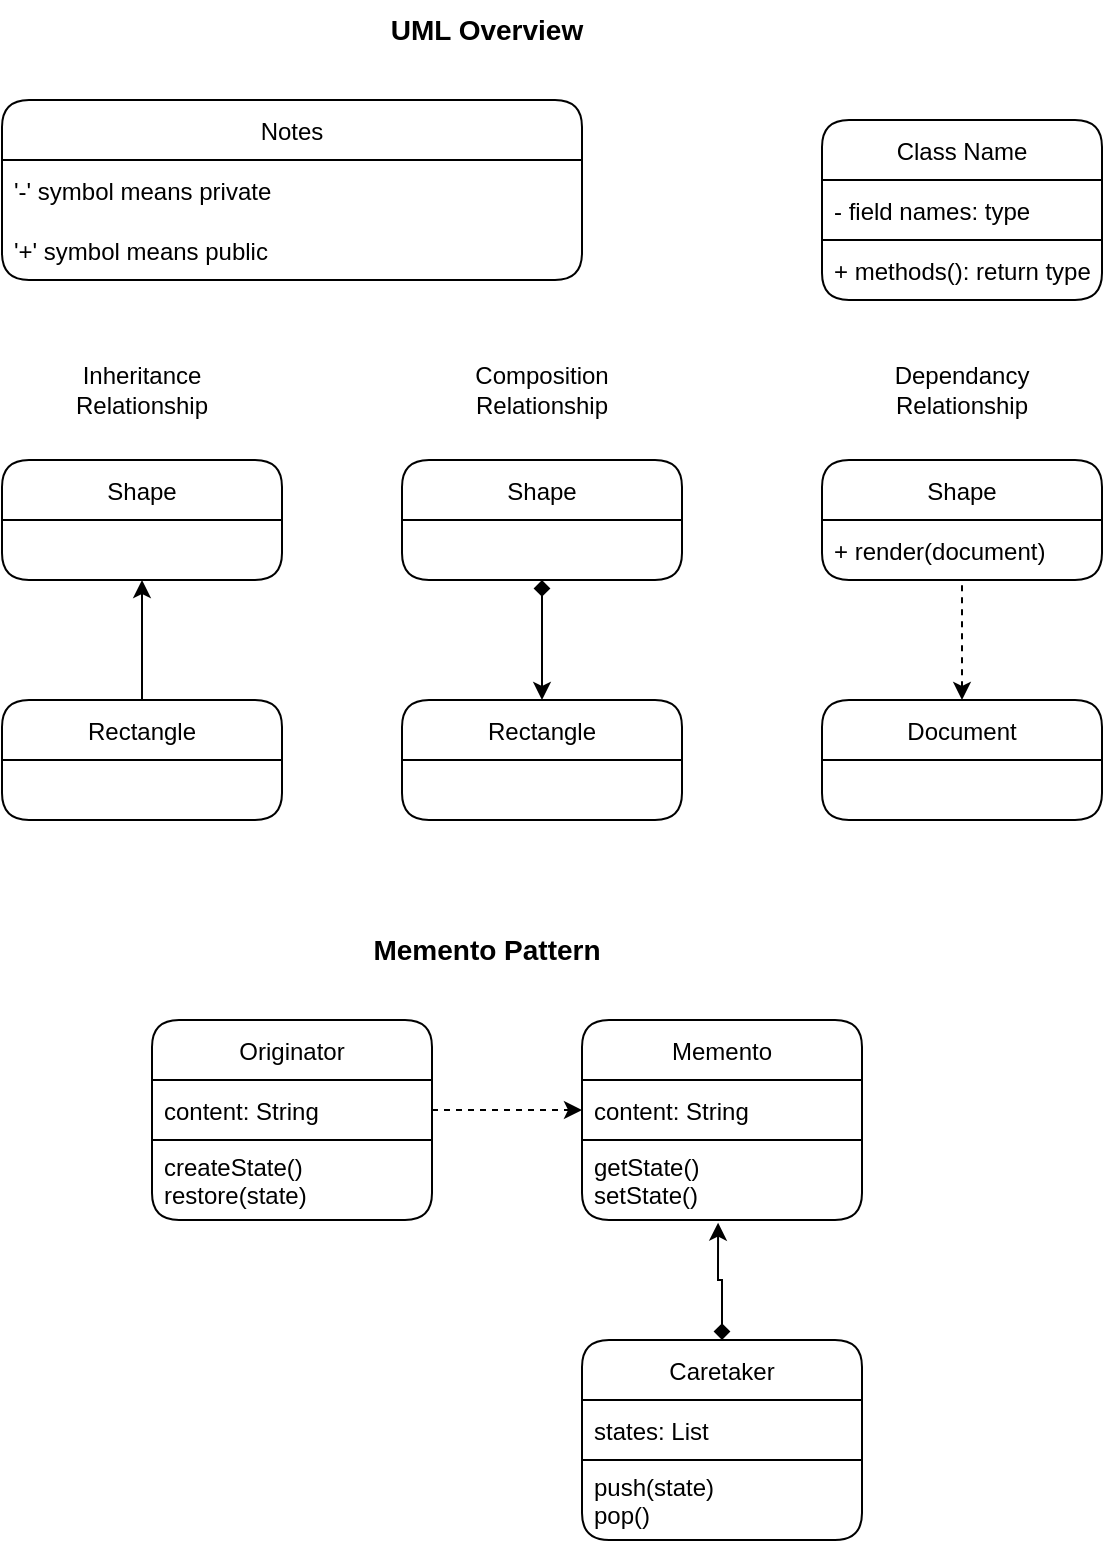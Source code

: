 <mxfile version="20.2.4" type="github"><diagram id="RxhI7km3MZRxDjFhmXcf" name="Page-1"><mxGraphModel dx="921" dy="745" grid="1" gridSize="10" guides="1" tooltips="1" connect="1" arrows="1" fold="1" page="1" pageScale="1" pageWidth="850" pageHeight="1100" math="0" shadow="0"><root><mxCell id="0"/><mxCell id="1" parent="0"/><mxCell id="chzknF4lDu5ejNgASmDr-4" value="Class Name" style="swimlane;fontStyle=0;childLayout=stackLayout;horizontal=1;startSize=30;horizontalStack=0;resizeParent=1;resizeParentMax=0;resizeLast=0;collapsible=1;marginBottom=0;rounded=1;" vertex="1" parent="1"><mxGeometry x="450" y="80" width="140" height="90" as="geometry"/></mxCell><mxCell id="chzknF4lDu5ejNgASmDr-5" value="- field names: type" style="text;strokeColor=default;fillColor=none;align=left;verticalAlign=middle;spacingLeft=4;spacingRight=4;overflow=hidden;points=[[0,0.5],[1,0.5]];portConstraint=eastwest;rotatable=0;" vertex="1" parent="chzknF4lDu5ejNgASmDr-4"><mxGeometry y="30" width="140" height="30" as="geometry"/></mxCell><mxCell id="chzknF4lDu5ejNgASmDr-6" value="+ methods(): return type" style="text;strokeColor=none;fillColor=none;align=left;verticalAlign=middle;spacingLeft=4;spacingRight=4;overflow=hidden;points=[[0,0.5],[1,0.5]];portConstraint=eastwest;rotatable=0;" vertex="1" parent="chzknF4lDu5ejNgASmDr-4"><mxGeometry y="60" width="140" height="30" as="geometry"/></mxCell><mxCell id="chzknF4lDu5ejNgASmDr-11" value="Notes" style="swimlane;fontStyle=0;childLayout=stackLayout;horizontal=1;startSize=30;horizontalStack=0;resizeParent=1;resizeParentMax=0;resizeLast=0;collapsible=1;marginBottom=0;rounded=1;strokeColor=default;" vertex="1" parent="1"><mxGeometry x="40" y="70" width="290" height="90" as="geometry"/></mxCell><mxCell id="chzknF4lDu5ejNgASmDr-12" value="'-' symbol means private" style="text;strokeColor=none;fillColor=none;align=left;verticalAlign=middle;spacingLeft=4;spacingRight=4;overflow=hidden;points=[[0,0.5],[1,0.5]];portConstraint=eastwest;rotatable=0;rounded=1;" vertex="1" parent="chzknF4lDu5ejNgASmDr-11"><mxGeometry y="30" width="290" height="30" as="geometry"/></mxCell><mxCell id="chzknF4lDu5ejNgASmDr-13" value="'+' symbol means public" style="text;strokeColor=none;fillColor=none;align=left;verticalAlign=middle;spacingLeft=4;spacingRight=4;overflow=hidden;points=[[0,0.5],[1,0.5]];portConstraint=eastwest;rotatable=0;rounded=1;" vertex="1" parent="chzknF4lDu5ejNgASmDr-11"><mxGeometry y="60" width="290" height="30" as="geometry"/></mxCell><mxCell id="chzknF4lDu5ejNgASmDr-24" style="edgeStyle=orthogonalEdgeStyle;rounded=0;orthogonalLoop=1;jettySize=auto;html=1;entryX=0.5;entryY=1;entryDx=0;entryDy=0;" edge="1" parent="1" source="chzknF4lDu5ejNgASmDr-15" target="chzknF4lDu5ejNgASmDr-19"><mxGeometry relative="1" as="geometry"/></mxCell><mxCell id="chzknF4lDu5ejNgASmDr-15" value="Rectangle" style="swimlane;fontStyle=0;childLayout=stackLayout;horizontal=1;startSize=30;horizontalStack=0;resizeParent=1;resizeParentMax=0;resizeLast=0;collapsible=1;marginBottom=0;rounded=1;strokeColor=default;" vertex="1" parent="1"><mxGeometry x="40" y="370" width="140" height="60" as="geometry"/></mxCell><mxCell id="chzknF4lDu5ejNgASmDr-18" value=" " style="text;strokeColor=none;fillColor=none;align=left;verticalAlign=middle;spacingLeft=4;spacingRight=4;overflow=hidden;points=[[0,0.5],[1,0.5]];portConstraint=eastwest;rotatable=0;rounded=1;" vertex="1" parent="chzknF4lDu5ejNgASmDr-15"><mxGeometry y="30" width="140" height="30" as="geometry"/></mxCell><mxCell id="chzknF4lDu5ejNgASmDr-19" value="Shape" style="swimlane;fontStyle=0;childLayout=stackLayout;horizontal=1;startSize=30;horizontalStack=0;resizeParent=1;resizeParentMax=0;resizeLast=0;collapsible=1;marginBottom=0;rounded=1;strokeColor=default;" vertex="1" parent="1"><mxGeometry x="40" y="250" width="140" height="60" as="geometry"/></mxCell><mxCell id="chzknF4lDu5ejNgASmDr-22" value=" " style="text;strokeColor=none;fillColor=none;align=left;verticalAlign=middle;spacingLeft=4;spacingRight=4;overflow=hidden;points=[[0,0.5],[1,0.5]];portConstraint=eastwest;rotatable=0;rounded=1;" vertex="1" parent="chzknF4lDu5ejNgASmDr-19"><mxGeometry y="30" width="140" height="30" as="geometry"/></mxCell><mxCell id="chzknF4lDu5ejNgASmDr-25" value="Inheritance Relationship" style="text;html=1;strokeColor=none;fillColor=none;align=center;verticalAlign=middle;whiteSpace=wrap;rounded=0;" vertex="1" parent="1"><mxGeometry x="80" y="200" width="60" height="30" as="geometry"/></mxCell><mxCell id="chzknF4lDu5ejNgASmDr-26" style="edgeStyle=orthogonalEdgeStyle;rounded=0;orthogonalLoop=1;jettySize=auto;html=1;entryX=0.5;entryY=1;entryDx=0;entryDy=0;startArrow=classic;startFill=1;endArrow=diamond;endFill=1;" edge="1" parent="1" source="chzknF4lDu5ejNgASmDr-27" target="chzknF4lDu5ejNgASmDr-29"><mxGeometry relative="1" as="geometry"/></mxCell><mxCell id="chzknF4lDu5ejNgASmDr-27" value="Rectangle" style="swimlane;fontStyle=0;childLayout=stackLayout;horizontal=1;startSize=30;horizontalStack=0;resizeParent=1;resizeParentMax=0;resizeLast=0;collapsible=1;marginBottom=0;rounded=1;strokeColor=default;" vertex="1" parent="1"><mxGeometry x="240" y="370" width="140" height="60" as="geometry"/></mxCell><mxCell id="chzknF4lDu5ejNgASmDr-28" value=" " style="text;strokeColor=none;fillColor=none;align=left;verticalAlign=middle;spacingLeft=4;spacingRight=4;overflow=hidden;points=[[0,0.5],[1,0.5]];portConstraint=eastwest;rotatable=0;rounded=1;" vertex="1" parent="chzknF4lDu5ejNgASmDr-27"><mxGeometry y="30" width="140" height="30" as="geometry"/></mxCell><mxCell id="chzknF4lDu5ejNgASmDr-29" value="Shape" style="swimlane;fontStyle=0;childLayout=stackLayout;horizontal=1;startSize=30;horizontalStack=0;resizeParent=1;resizeParentMax=0;resizeLast=0;collapsible=1;marginBottom=0;rounded=1;strokeColor=default;" vertex="1" parent="1"><mxGeometry x="240" y="250" width="140" height="60" as="geometry"/></mxCell><mxCell id="chzknF4lDu5ejNgASmDr-30" value=" " style="text;strokeColor=none;fillColor=none;align=left;verticalAlign=middle;spacingLeft=4;spacingRight=4;overflow=hidden;points=[[0,0.5],[1,0.5]];portConstraint=eastwest;rotatable=0;rounded=1;" vertex="1" parent="chzknF4lDu5ejNgASmDr-29"><mxGeometry y="30" width="140" height="30" as="geometry"/></mxCell><mxCell id="chzknF4lDu5ejNgASmDr-31" value="Composition Relationship" style="text;html=1;strokeColor=none;fillColor=none;align=center;verticalAlign=middle;whiteSpace=wrap;rounded=0;" vertex="1" parent="1"><mxGeometry x="280" y="200" width="60" height="30" as="geometry"/></mxCell><mxCell id="chzknF4lDu5ejNgASmDr-32" style="edgeStyle=orthogonalEdgeStyle;rounded=0;orthogonalLoop=1;jettySize=auto;html=1;entryX=0.5;entryY=1;entryDx=0;entryDy=0;startArrow=classic;startFill=1;endArrow=none;endFill=0;dashed=1;" edge="1" parent="1" source="chzknF4lDu5ejNgASmDr-33" target="chzknF4lDu5ejNgASmDr-35"><mxGeometry relative="1" as="geometry"/></mxCell><mxCell id="chzknF4lDu5ejNgASmDr-33" value="Document" style="swimlane;fontStyle=0;childLayout=stackLayout;horizontal=1;startSize=30;horizontalStack=0;resizeParent=1;resizeParentMax=0;resizeLast=0;collapsible=1;marginBottom=0;rounded=1;strokeColor=default;" vertex="1" parent="1"><mxGeometry x="450" y="370" width="140" height="60" as="geometry"/></mxCell><mxCell id="chzknF4lDu5ejNgASmDr-34" value=" " style="text;strokeColor=none;fillColor=none;align=left;verticalAlign=middle;spacingLeft=4;spacingRight=4;overflow=hidden;points=[[0,0.5],[1,0.5]];portConstraint=eastwest;rotatable=0;rounded=1;" vertex="1" parent="chzknF4lDu5ejNgASmDr-33"><mxGeometry y="30" width="140" height="30" as="geometry"/></mxCell><mxCell id="chzknF4lDu5ejNgASmDr-35" value="Shape" style="swimlane;fontStyle=0;childLayout=stackLayout;horizontal=1;startSize=30;horizontalStack=0;resizeParent=1;resizeParentMax=0;resizeLast=0;collapsible=1;marginBottom=0;rounded=1;strokeColor=default;" vertex="1" parent="1"><mxGeometry x="450" y="250" width="140" height="60" as="geometry"/></mxCell><mxCell id="chzknF4lDu5ejNgASmDr-36" value="+ render(document)" style="text;strokeColor=none;fillColor=none;align=left;verticalAlign=middle;spacingLeft=4;spacingRight=4;overflow=hidden;points=[[0,0.5],[1,0.5]];portConstraint=eastwest;rotatable=0;rounded=1;" vertex="1" parent="chzknF4lDu5ejNgASmDr-35"><mxGeometry y="30" width="140" height="30" as="geometry"/></mxCell><mxCell id="chzknF4lDu5ejNgASmDr-37" value="Dependancy Relationship" style="text;html=1;strokeColor=none;fillColor=none;align=center;verticalAlign=middle;whiteSpace=wrap;rounded=0;" vertex="1" parent="1"><mxGeometry x="490" y="200" width="60" height="30" as="geometry"/></mxCell><mxCell id="chzknF4lDu5ejNgASmDr-38" value="Originator" style="swimlane;fontStyle=0;childLayout=stackLayout;horizontal=1;startSize=30;horizontalStack=0;resizeParent=1;resizeParentMax=0;resizeLast=0;collapsible=1;marginBottom=0;rounded=1;" vertex="1" parent="1"><mxGeometry x="115" y="530" width="140" height="100" as="geometry"/></mxCell><mxCell id="chzknF4lDu5ejNgASmDr-39" value="content: String" style="text;strokeColor=default;fillColor=none;align=left;verticalAlign=middle;spacingLeft=4;spacingRight=4;overflow=hidden;points=[[0,0.5],[1,0.5]];portConstraint=eastwest;rotatable=0;" vertex="1" parent="chzknF4lDu5ejNgASmDr-38"><mxGeometry y="30" width="140" height="30" as="geometry"/></mxCell><mxCell id="chzknF4lDu5ejNgASmDr-40" value="createState()&#10;restore(state)" style="text;strokeColor=none;fillColor=none;align=left;verticalAlign=middle;spacingLeft=4;spacingRight=4;overflow=hidden;points=[[0,0.5],[1,0.5]];portConstraint=eastwest;rotatable=0;" vertex="1" parent="chzknF4lDu5ejNgASmDr-38"><mxGeometry y="60" width="140" height="40" as="geometry"/></mxCell><mxCell id="chzknF4lDu5ejNgASmDr-41" value="&lt;font style=&quot;font-size: 14px;&quot;&gt;&lt;b&gt;Memento Pattern&lt;/b&gt;&lt;/font&gt;" style="text;html=1;strokeColor=none;fillColor=none;align=center;verticalAlign=middle;whiteSpace=wrap;rounded=0;" vertex="1" parent="1"><mxGeometry x="200" y="480" width="165" height="30" as="geometry"/></mxCell><mxCell id="chzknF4lDu5ejNgASmDr-42" value="Memento" style="swimlane;fontStyle=0;childLayout=stackLayout;horizontal=1;startSize=30;horizontalStack=0;resizeParent=1;resizeParentMax=0;resizeLast=0;collapsible=1;marginBottom=0;rounded=1;" vertex="1" parent="1"><mxGeometry x="330" y="530" width="140" height="100" as="geometry"/></mxCell><mxCell id="chzknF4lDu5ejNgASmDr-43" value="content: String" style="text;strokeColor=default;fillColor=none;align=left;verticalAlign=middle;spacingLeft=4;spacingRight=4;overflow=hidden;points=[[0,0.5],[1,0.5]];portConstraint=eastwest;rotatable=0;" vertex="1" parent="chzknF4lDu5ejNgASmDr-42"><mxGeometry y="30" width="140" height="30" as="geometry"/></mxCell><mxCell id="chzknF4lDu5ejNgASmDr-44" value="getState()&#10;setState()" style="text;strokeColor=none;fillColor=none;align=left;verticalAlign=middle;spacingLeft=4;spacingRight=4;overflow=hidden;points=[[0,0.5],[1,0.5]];portConstraint=eastwest;rotatable=0;" vertex="1" parent="chzknF4lDu5ejNgASmDr-42"><mxGeometry y="60" width="140" height="40" as="geometry"/></mxCell><mxCell id="chzknF4lDu5ejNgASmDr-46" style="edgeStyle=orthogonalEdgeStyle;rounded=0;orthogonalLoop=1;jettySize=auto;html=1;entryX=0;entryY=0.5;entryDx=0;entryDy=0;fontSize=14;startArrow=none;startFill=0;endArrow=classic;endFill=1;dashed=1;" edge="1" parent="1" source="chzknF4lDu5ejNgASmDr-39" target="chzknF4lDu5ejNgASmDr-43"><mxGeometry relative="1" as="geometry"/></mxCell><mxCell id="chzknF4lDu5ejNgASmDr-52" style="edgeStyle=orthogonalEdgeStyle;rounded=0;orthogonalLoop=1;jettySize=auto;html=1;entryX=0.486;entryY=1.033;entryDx=0;entryDy=0;entryPerimeter=0;fontSize=14;startArrow=diamond;startFill=1;endArrow=classic;endFill=1;" edge="1" parent="1" source="chzknF4lDu5ejNgASmDr-47" target="chzknF4lDu5ejNgASmDr-44"><mxGeometry relative="1" as="geometry"><Array as="points"><mxPoint x="400" y="660"/><mxPoint x="398" y="660"/></Array></mxGeometry></mxCell><mxCell id="chzknF4lDu5ejNgASmDr-47" value="Caretaker" style="swimlane;fontStyle=0;childLayout=stackLayout;horizontal=1;startSize=30;horizontalStack=0;resizeParent=1;resizeParentMax=0;resizeLast=0;collapsible=1;marginBottom=0;rounded=1;" vertex="1" parent="1"><mxGeometry x="330" y="690" width="140" height="100" as="geometry"/></mxCell><mxCell id="chzknF4lDu5ejNgASmDr-48" value="states: List" style="text;strokeColor=default;fillColor=none;align=left;verticalAlign=middle;spacingLeft=4;spacingRight=4;overflow=hidden;points=[[0,0.5],[1,0.5]];portConstraint=eastwest;rotatable=0;" vertex="1" parent="chzknF4lDu5ejNgASmDr-47"><mxGeometry y="30" width="140" height="30" as="geometry"/></mxCell><mxCell id="chzknF4lDu5ejNgASmDr-49" value="push(state)&#10;pop()" style="text;strokeColor=none;fillColor=none;align=left;verticalAlign=middle;spacingLeft=4;spacingRight=4;overflow=hidden;points=[[0,0.5],[1,0.5]];portConstraint=eastwest;rotatable=0;" vertex="1" parent="chzknF4lDu5ejNgASmDr-47"><mxGeometry y="60" width="140" height="40" as="geometry"/></mxCell><mxCell id="chzknF4lDu5ejNgASmDr-53" value="&lt;font style=&quot;font-size: 14px;&quot;&gt;&lt;b&gt;UML Overview&lt;/b&gt;&lt;/font&gt;" style="text;html=1;strokeColor=none;fillColor=none;align=center;verticalAlign=middle;whiteSpace=wrap;rounded=0;" vertex="1" parent="1"><mxGeometry x="200" y="20" width="165" height="30" as="geometry"/></mxCell></root></mxGraphModel></diagram></mxfile>